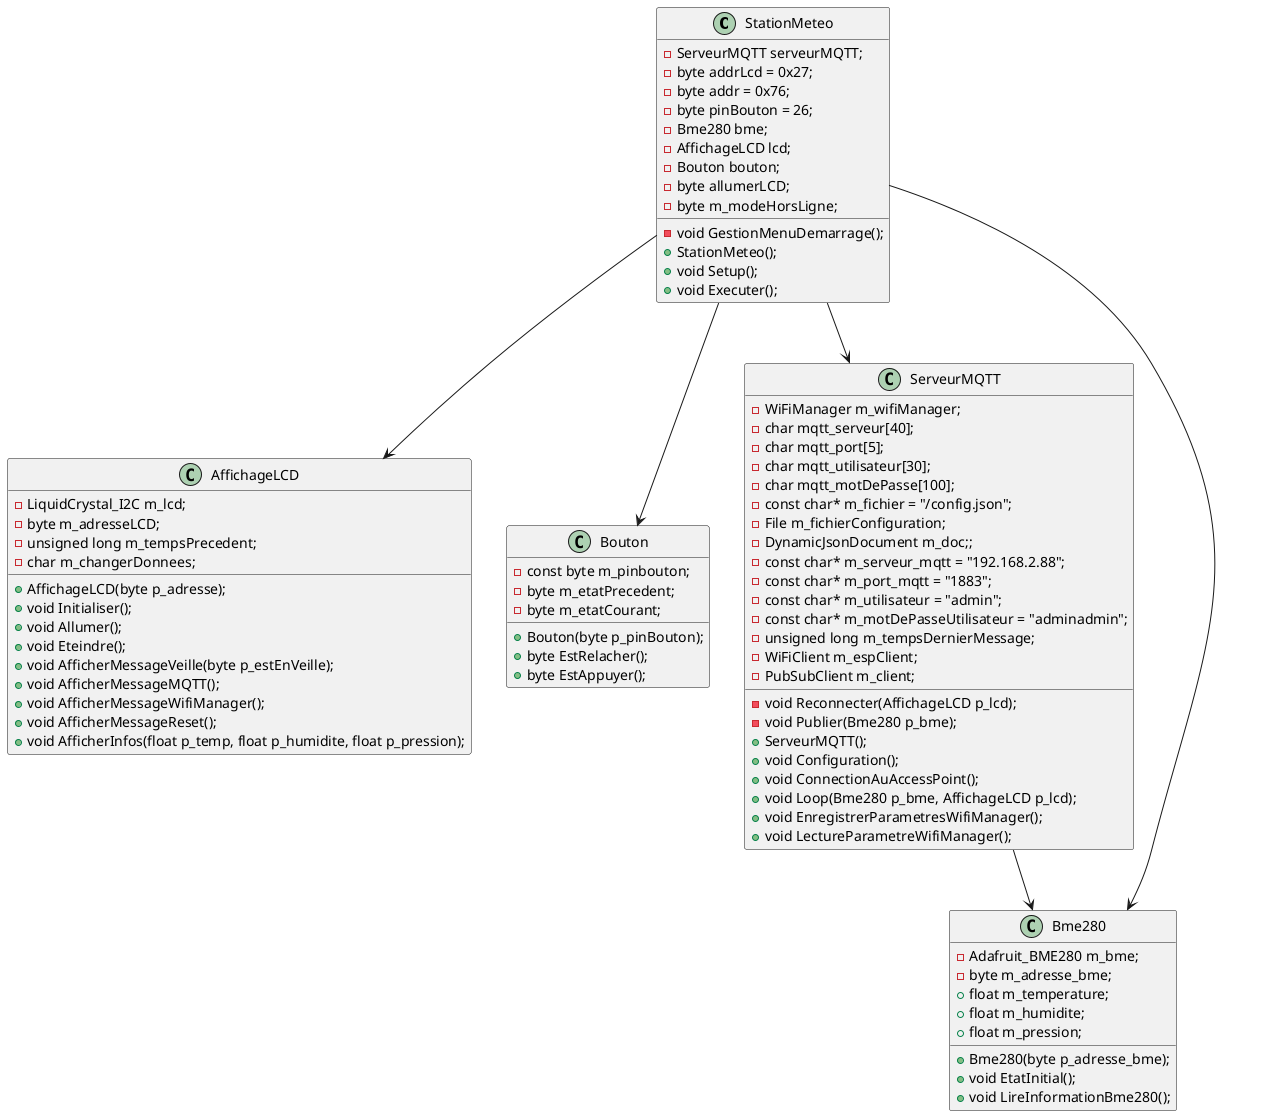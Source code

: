 @startuml StationMeteo

class StationMeteo {
    - ServeurMQTT serveurMQTT;
    - byte addrLcd = 0x27;
    - byte addr = 0x76;
    - byte pinBouton = 26;
    - Bme280 bme;
    - AffichageLCD lcd;
    - Bouton bouton;
    - byte allumerLCD;
    - byte m_modeHorsLigne;
    
    - void GestionMenuDemarrage();
    + StationMeteo();
    + void Setup();
    + void Executer();
}

class Bme280 {
    - Adafruit_BME280 m_bme;
    - byte m_adresse_bme;
    + float m_temperature;
    + float m_humidite;
    + float m_pression;

    + Bme280(byte p_adresse_bme);
    + void EtatInitial();
    + void LireInformationBme280();
}

class AffichageLCD {
    - LiquidCrystal_I2C m_lcd;
    - byte m_adresseLCD;
    - unsigned long m_tempsPrecedent;
    - char m_changerDonnees;

    + AffichageLCD(byte p_adresse);
    + void Initialiser();
    + void Allumer();
    + void Eteindre();
    + void AfficherMessageVeille(byte p_estEnVeille);
    + void AfficherMessageMQTT();
    + void AfficherMessageWifiManager();
    + void AfficherMessageReset();
    + void AfficherInfos(float p_temp, float p_humidite, float p_pression);
}

class Bouton {
    - const byte m_pinbouton;
    - byte m_etatPrecedent;
    - byte m_etatCourant;

    + Bouton(byte p_pinBouton);
    + byte EstRelacher();
    + byte EstAppuyer();
}

class ServeurMQTT {
    - WiFiManager m_wifiManager;
    - char mqtt_serveur[40];
    - char mqtt_port[5];
    - char mqtt_utilisateur[30];
    - char mqtt_motDePasse[100];
    - const char* m_fichier = "/config.json";
    - File m_fichierConfiguration;
    - DynamicJsonDocument m_doc;;
    - const char* m_serveur_mqtt = "192.168.2.88";
    - const char* m_port_mqtt = "1883";
    - const char* m_utilisateur = "admin";
    - const char* m_motDePasseUtilisateur = "adminadmin";
    - unsigned long m_tempsDernierMessage;
    - WiFiClient m_espClient;
    - PubSubClient m_client;

    - void Reconnecter(AffichageLCD p_lcd);
    - void Publier(Bme280 p_bme);
    + ServeurMQTT();
    + void Configuration();
    + void ConnectionAuAccessPoint();
    + void Loop(Bme280 p_bme, AffichageLCD p_lcd);
    + void EnregistrerParametresWifiManager();
    + void LectureParametreWifiManager();
}

ServeurMQTT --> Bme280
StationMeteo --> ServeurMQTT
StationMeteo --> AffichageLCD
Bme280 <-- StationMeteo
StationMeteo --> Bouton
@enduml